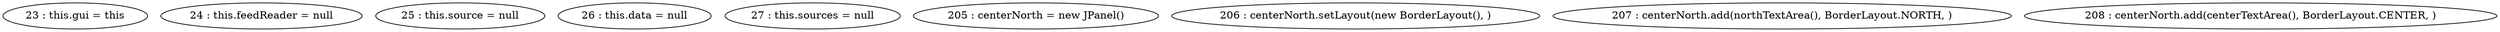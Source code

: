 digraph G {
"23 : this.gui = this"
"24 : this.feedReader = null"
"25 : this.source = null"
"26 : this.data = null"
"27 : this.sources = null"
"205 : centerNorth = new JPanel()"
"206 : centerNorth.setLayout(new BorderLayout(), )"
"207 : centerNorth.add(northTextArea(), BorderLayout.NORTH, )"
"208 : centerNorth.add(centerTextArea(), BorderLayout.CENTER, )"
}